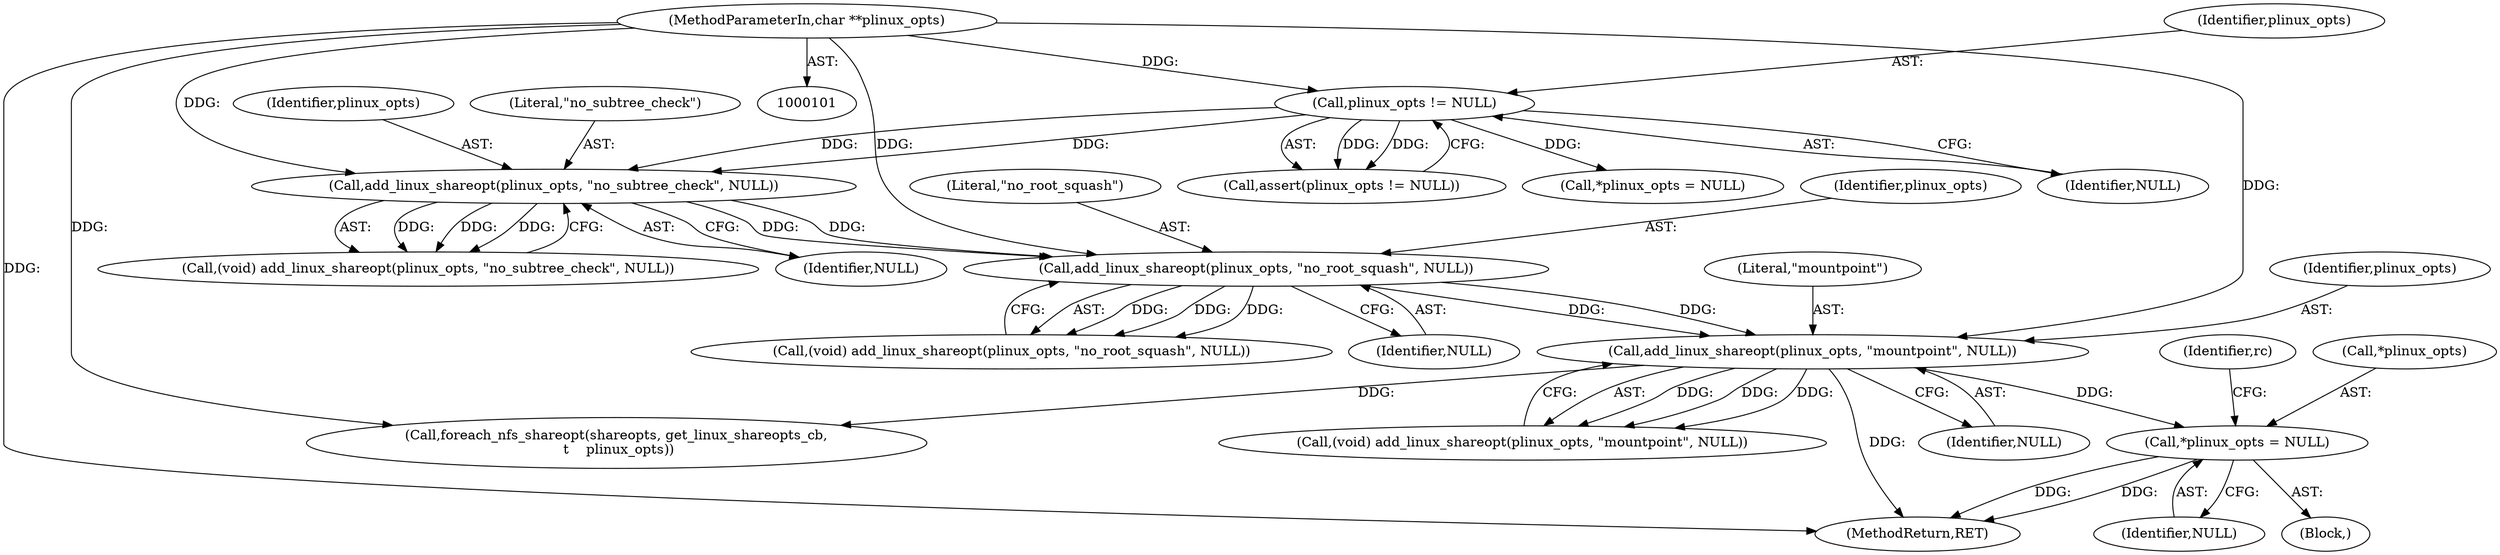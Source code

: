 digraph "0_zfs_99aa4d2b4fd12c6bef62d02ffd1b375ddd42fcf4_0@pointer" {
"1000146" [label="(Call,*plinux_opts = NULL)"];
"1000128" [label="(Call,add_linux_shareopt(plinux_opts, \"mountpoint\", NULL))"];
"1000122" [label="(Call,add_linux_shareopt(plinux_opts, \"no_root_squash\", NULL))"];
"1000116" [label="(Call,add_linux_shareopt(plinux_opts, \"no_subtree_check\", NULL))"];
"1000107" [label="(Call,plinux_opts != NULL)"];
"1000103" [label="(MethodParameterIn,char **plinux_opts)"];
"1000125" [label="(Identifier,NULL)"];
"1000110" [label="(Call,*plinux_opts = NULL)"];
"1000129" [label="(Identifier,plinux_opts)"];
"1000116" [label="(Call,add_linux_shareopt(plinux_opts, \"no_subtree_check\", NULL))"];
"1000117" [label="(Identifier,plinux_opts)"];
"1000109" [label="(Identifier,NULL)"];
"1000128" [label="(Call,add_linux_shareopt(plinux_opts, \"mountpoint\", NULL))"];
"1000147" [label="(Call,*plinux_opts)"];
"1000142" [label="(Block,)"];
"1000103" [label="(MethodParameterIn,char **plinux_opts)"];
"1000130" [label="(Literal,\"mountpoint\")"];
"1000119" [label="(Identifier,NULL)"];
"1000151" [label="(Identifier,rc)"];
"1000122" [label="(Call,add_linux_shareopt(plinux_opts, \"no_root_squash\", NULL))"];
"1000152" [label="(MethodReturn,RET)"];
"1000146" [label="(Call,*plinux_opts = NULL)"];
"1000114" [label="(Call,(void) add_linux_shareopt(plinux_opts, \"no_subtree_check\", NULL))"];
"1000124" [label="(Literal,\"no_root_squash\")"];
"1000118" [label="(Literal,\"no_subtree_check\")"];
"1000149" [label="(Identifier,NULL)"];
"1000131" [label="(Identifier,NULL)"];
"1000107" [label="(Call,plinux_opts != NULL)"];
"1000120" [label="(Call,(void) add_linux_shareopt(plinux_opts, \"no_root_squash\", NULL))"];
"1000108" [label="(Identifier,plinux_opts)"];
"1000123" [label="(Identifier,plinux_opts)"];
"1000134" [label="(Call,foreach_nfs_shareopt(shareopts, get_linux_shareopts_cb,\n \t    plinux_opts))"];
"1000106" [label="(Call,assert(plinux_opts != NULL))"];
"1000126" [label="(Call,(void) add_linux_shareopt(plinux_opts, \"mountpoint\", NULL))"];
"1000146" -> "1000142"  [label="AST: "];
"1000146" -> "1000149"  [label="CFG: "];
"1000147" -> "1000146"  [label="AST: "];
"1000149" -> "1000146"  [label="AST: "];
"1000151" -> "1000146"  [label="CFG: "];
"1000146" -> "1000152"  [label="DDG: "];
"1000146" -> "1000152"  [label="DDG: "];
"1000128" -> "1000146"  [label="DDG: "];
"1000128" -> "1000126"  [label="AST: "];
"1000128" -> "1000131"  [label="CFG: "];
"1000129" -> "1000128"  [label="AST: "];
"1000130" -> "1000128"  [label="AST: "];
"1000131" -> "1000128"  [label="AST: "];
"1000126" -> "1000128"  [label="CFG: "];
"1000128" -> "1000152"  [label="DDG: "];
"1000128" -> "1000126"  [label="DDG: "];
"1000128" -> "1000126"  [label="DDG: "];
"1000128" -> "1000126"  [label="DDG: "];
"1000122" -> "1000128"  [label="DDG: "];
"1000122" -> "1000128"  [label="DDG: "];
"1000103" -> "1000128"  [label="DDG: "];
"1000128" -> "1000134"  [label="DDG: "];
"1000122" -> "1000120"  [label="AST: "];
"1000122" -> "1000125"  [label="CFG: "];
"1000123" -> "1000122"  [label="AST: "];
"1000124" -> "1000122"  [label="AST: "];
"1000125" -> "1000122"  [label="AST: "];
"1000120" -> "1000122"  [label="CFG: "];
"1000122" -> "1000120"  [label="DDG: "];
"1000122" -> "1000120"  [label="DDG: "];
"1000122" -> "1000120"  [label="DDG: "];
"1000116" -> "1000122"  [label="DDG: "];
"1000116" -> "1000122"  [label="DDG: "];
"1000103" -> "1000122"  [label="DDG: "];
"1000116" -> "1000114"  [label="AST: "];
"1000116" -> "1000119"  [label="CFG: "];
"1000117" -> "1000116"  [label="AST: "];
"1000118" -> "1000116"  [label="AST: "];
"1000119" -> "1000116"  [label="AST: "];
"1000114" -> "1000116"  [label="CFG: "];
"1000116" -> "1000114"  [label="DDG: "];
"1000116" -> "1000114"  [label="DDG: "];
"1000116" -> "1000114"  [label="DDG: "];
"1000107" -> "1000116"  [label="DDG: "];
"1000107" -> "1000116"  [label="DDG: "];
"1000103" -> "1000116"  [label="DDG: "];
"1000107" -> "1000106"  [label="AST: "];
"1000107" -> "1000109"  [label="CFG: "];
"1000108" -> "1000107"  [label="AST: "];
"1000109" -> "1000107"  [label="AST: "];
"1000106" -> "1000107"  [label="CFG: "];
"1000107" -> "1000106"  [label="DDG: "];
"1000107" -> "1000106"  [label="DDG: "];
"1000103" -> "1000107"  [label="DDG: "];
"1000107" -> "1000110"  [label="DDG: "];
"1000103" -> "1000101"  [label="AST: "];
"1000103" -> "1000152"  [label="DDG: "];
"1000103" -> "1000134"  [label="DDG: "];
}
